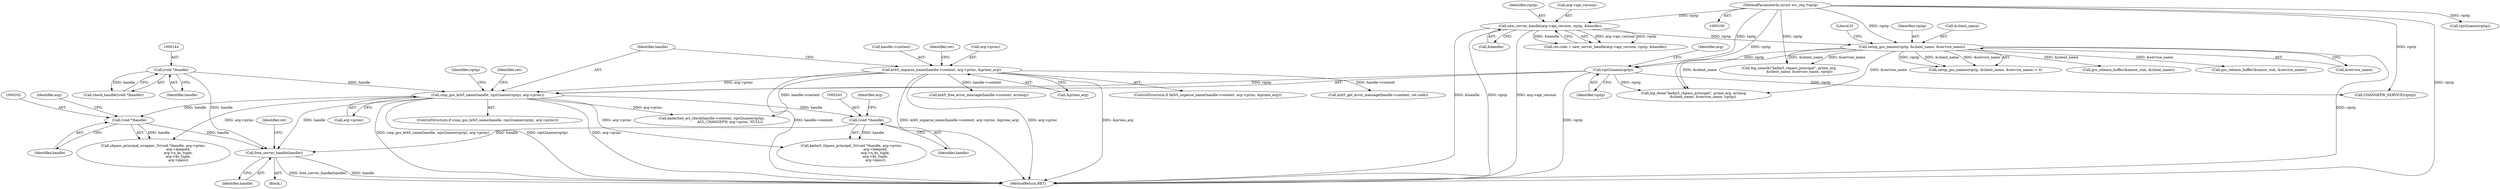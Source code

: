 digraph "0_krb5_83ed75feba32e46f736fcce0d96a0445f29b96c2@API" {
"1000328" [label="(Call,free_server_handle(handle))"];
"1000188" [label="(Call,cmp_gss_krb5_name(handle, rqst2name(rqstp), arg->princ))"];
"1000143" [label="(Call,(void *)handle)"];
"1000190" [label="(Call,rqst2name(rqstp))"];
"1000156" [label="(Call,setup_gss_names(rqstp, &client_name, &service_name))"];
"1000129" [label="(Call,new_server_handle(arg->api_version, rqstp, &handle))"];
"1000102" [label="(MethodParameterIn,struct svc_req *rqstp)"];
"1000171" [label="(Call,krb5_unparse_name(handle->context, arg->princ, &prime_arg))"];
"1000201" [label="(Call,(void *)handle)"];
"1000242" [label="(Call,(void *)handle)"];
"1000224" [label="(Identifier,rqstp)"];
"1000133" [label="(Identifier,rqstp)"];
"1000143" [label="(Call,(void *)handle)"];
"1000190" [label="(Call,rqst2name(rqstp))"];
"1000241" [label="(Call,kadm5_chpass_principal_3((void *)handle, arg->princ,\n                                            arg->keepold,\n                                            arg->n_ks_tuple,\n                                            arg->ks_tuple,\n                                            arg->pass))"];
"1000192" [label="(Call,arg->princ)"];
"1000156" [label="(Call,setup_gss_names(rqstp, &client_name, &service_name))"];
"1000329" [label="(Identifier,handle)"];
"1000310" [label="(Call,krb5_free_error_message(handle->context, errmsg))"];
"1000200" [label="(Call,chpass_principal_wrapper_3((void *)handle, arg->princ,\n                                              arg->keepold,\n                                              arg->n_ks_tuple,\n                                              arg->ks_tuple,\n                                              arg->pass))"];
"1000134" [label="(Call,&handle)"];
"1000203" [label="(Identifier,handle)"];
"1000155" [label="(Call,setup_gss_names(rqstp, &client_name, &service_name) < 0)"];
"1000125" [label="(Call,ret.code = new_server_handle(arg->api_version, rqstp, &handle))"];
"1000333" [label="(MethodReturn,RET)"];
"1000198" [label="(Identifier,ret)"];
"1000142" [label="(Call,check_handle((void *)handle))"];
"1000191" [label="(Identifier,rqstp)"];
"1000162" [label="(Literal,0)"];
"1000187" [label="(ControlStructure,if (cmp_gss_krb5_name(handle, rqst2name(rqstp), arg->princ)))"];
"1000145" [label="(Identifier,handle)"];
"1000171" [label="(Call,krb5_unparse_name(handle->context, arg->princ, &prime_arg))"];
"1000129" [label="(Call,new_server_handle(arg->api_version, rqstp, &handle))"];
"1000157" [label="(Identifier,rqstp)"];
"1000183" [label="(Identifier,ret)"];
"1000178" [label="(Call,&prime_arg)"];
"1000130" [label="(Call,arg->api_version)"];
"1000229" [label="(Call,rqst2name(rqstp))"];
"1000205" [label="(Identifier,arg)"];
"1000201" [label="(Call,(void *)handle)"];
"1000328" [label="(Call,free_server_handle(handle))"];
"1000318" [label="(Call,gss_release_buffer(&minor_stat, &client_name))"];
"1000189" [label="(Identifier,handle)"];
"1000244" [label="(Identifier,handle)"];
"1000170" [label="(ControlStructure,if (krb5_unparse_name(handle->context, arg->princ, &prime_arg)))"];
"1000103" [label="(Block,)"];
"1000290" [label="(Call,krb5_get_error_message(handle->context, ret.code))"];
"1000332" [label="(Identifier,ret)"];
"1000323" [label="(Call,gss_release_buffer(&minor_stat, &service_name))"];
"1000242" [label="(Call,(void *)handle)"];
"1000158" [label="(Call,&client_name)"];
"1000175" [label="(Call,arg->princ)"];
"1000102" [label="(MethodParameterIn,struct svc_req *rqstp)"];
"1000297" [label="(Call,log_done(\"kadm5_chpass_principal\", prime_arg, errmsg,\n                 &client_name, &service_name, rqstp))"];
"1000223" [label="(Call,CHANGEPW_SERVICE(rqstp))"];
"1000225" [label="(Call,kadm5int_acl_check(handle->context, rqst2name(rqstp),\n                                  ACL_CHANGEPW, arg->princ, NULL))"];
"1000188" [label="(Call,cmp_gss_krb5_name(handle, rqst2name(rqstp), arg->princ))"];
"1000172" [label="(Call,handle->context)"];
"1000160" [label="(Call,&service_name)"];
"1000246" [label="(Identifier,arg)"];
"1000193" [label="(Identifier,arg)"];
"1000262" [label="(Call,log_unauth(\"kadm5_chpass_principal\", prime_arg,\n                   &client_name, &service_name, rqstp))"];
"1000328" -> "1000103"  [label="AST: "];
"1000328" -> "1000329"  [label="CFG: "];
"1000329" -> "1000328"  [label="AST: "];
"1000332" -> "1000328"  [label="CFG: "];
"1000328" -> "1000333"  [label="DDG: free_server_handle(handle)"];
"1000328" -> "1000333"  [label="DDG: handle"];
"1000188" -> "1000328"  [label="DDG: handle"];
"1000201" -> "1000328"  [label="DDG: handle"];
"1000143" -> "1000328"  [label="DDG: handle"];
"1000242" -> "1000328"  [label="DDG: handle"];
"1000188" -> "1000187"  [label="AST: "];
"1000188" -> "1000192"  [label="CFG: "];
"1000189" -> "1000188"  [label="AST: "];
"1000190" -> "1000188"  [label="AST: "];
"1000192" -> "1000188"  [label="AST: "];
"1000198" -> "1000188"  [label="CFG: "];
"1000224" -> "1000188"  [label="CFG: "];
"1000188" -> "1000333"  [label="DDG: cmp_gss_krb5_name(handle, rqst2name(rqstp), arg->princ)"];
"1000188" -> "1000333"  [label="DDG: rqst2name(rqstp)"];
"1000188" -> "1000333"  [label="DDG: arg->princ"];
"1000143" -> "1000188"  [label="DDG: handle"];
"1000190" -> "1000188"  [label="DDG: rqstp"];
"1000171" -> "1000188"  [label="DDG: arg->princ"];
"1000188" -> "1000201"  [label="DDG: handle"];
"1000188" -> "1000200"  [label="DDG: arg->princ"];
"1000188" -> "1000225"  [label="DDG: arg->princ"];
"1000188" -> "1000242"  [label="DDG: handle"];
"1000188" -> "1000241"  [label="DDG: arg->princ"];
"1000143" -> "1000142"  [label="AST: "];
"1000143" -> "1000145"  [label="CFG: "];
"1000144" -> "1000143"  [label="AST: "];
"1000145" -> "1000143"  [label="AST: "];
"1000142" -> "1000143"  [label="CFG: "];
"1000143" -> "1000142"  [label="DDG: handle"];
"1000190" -> "1000191"  [label="CFG: "];
"1000191" -> "1000190"  [label="AST: "];
"1000193" -> "1000190"  [label="CFG: "];
"1000190" -> "1000333"  [label="DDG: rqstp"];
"1000156" -> "1000190"  [label="DDG: rqstp"];
"1000102" -> "1000190"  [label="DDG: rqstp"];
"1000190" -> "1000223"  [label="DDG: rqstp"];
"1000190" -> "1000297"  [label="DDG: rqstp"];
"1000156" -> "1000155"  [label="AST: "];
"1000156" -> "1000160"  [label="CFG: "];
"1000157" -> "1000156"  [label="AST: "];
"1000158" -> "1000156"  [label="AST: "];
"1000160" -> "1000156"  [label="AST: "];
"1000162" -> "1000156"  [label="CFG: "];
"1000156" -> "1000333"  [label="DDG: rqstp"];
"1000156" -> "1000155"  [label="DDG: rqstp"];
"1000156" -> "1000155"  [label="DDG: &client_name"];
"1000156" -> "1000155"  [label="DDG: &service_name"];
"1000129" -> "1000156"  [label="DDG: rqstp"];
"1000102" -> "1000156"  [label="DDG: rqstp"];
"1000156" -> "1000262"  [label="DDG: &client_name"];
"1000156" -> "1000262"  [label="DDG: &service_name"];
"1000156" -> "1000297"  [label="DDG: &client_name"];
"1000156" -> "1000297"  [label="DDG: &service_name"];
"1000156" -> "1000318"  [label="DDG: &client_name"];
"1000156" -> "1000323"  [label="DDG: &service_name"];
"1000129" -> "1000125"  [label="AST: "];
"1000129" -> "1000134"  [label="CFG: "];
"1000130" -> "1000129"  [label="AST: "];
"1000133" -> "1000129"  [label="AST: "];
"1000134" -> "1000129"  [label="AST: "];
"1000125" -> "1000129"  [label="CFG: "];
"1000129" -> "1000333"  [label="DDG: arg->api_version"];
"1000129" -> "1000333"  [label="DDG: &handle"];
"1000129" -> "1000333"  [label="DDG: rqstp"];
"1000129" -> "1000125"  [label="DDG: arg->api_version"];
"1000129" -> "1000125"  [label="DDG: rqstp"];
"1000129" -> "1000125"  [label="DDG: &handle"];
"1000102" -> "1000129"  [label="DDG: rqstp"];
"1000102" -> "1000100"  [label="AST: "];
"1000102" -> "1000333"  [label="DDG: rqstp"];
"1000102" -> "1000223"  [label="DDG: rqstp"];
"1000102" -> "1000229"  [label="DDG: rqstp"];
"1000102" -> "1000262"  [label="DDG: rqstp"];
"1000102" -> "1000297"  [label="DDG: rqstp"];
"1000171" -> "1000170"  [label="AST: "];
"1000171" -> "1000178"  [label="CFG: "];
"1000172" -> "1000171"  [label="AST: "];
"1000175" -> "1000171"  [label="AST: "];
"1000178" -> "1000171"  [label="AST: "];
"1000183" -> "1000171"  [label="CFG: "];
"1000189" -> "1000171"  [label="CFG: "];
"1000171" -> "1000333"  [label="DDG: arg->princ"];
"1000171" -> "1000333"  [label="DDG: &prime_arg"];
"1000171" -> "1000333"  [label="DDG: handle->context"];
"1000171" -> "1000333"  [label="DDG: krb5_unparse_name(handle->context, arg->princ, &prime_arg)"];
"1000171" -> "1000225"  [label="DDG: handle->context"];
"1000171" -> "1000290"  [label="DDG: handle->context"];
"1000171" -> "1000310"  [label="DDG: handle->context"];
"1000201" -> "1000200"  [label="AST: "];
"1000201" -> "1000203"  [label="CFG: "];
"1000202" -> "1000201"  [label="AST: "];
"1000203" -> "1000201"  [label="AST: "];
"1000205" -> "1000201"  [label="CFG: "];
"1000201" -> "1000200"  [label="DDG: handle"];
"1000242" -> "1000241"  [label="AST: "];
"1000242" -> "1000244"  [label="CFG: "];
"1000243" -> "1000242"  [label="AST: "];
"1000244" -> "1000242"  [label="AST: "];
"1000246" -> "1000242"  [label="CFG: "];
"1000242" -> "1000241"  [label="DDG: handle"];
}
